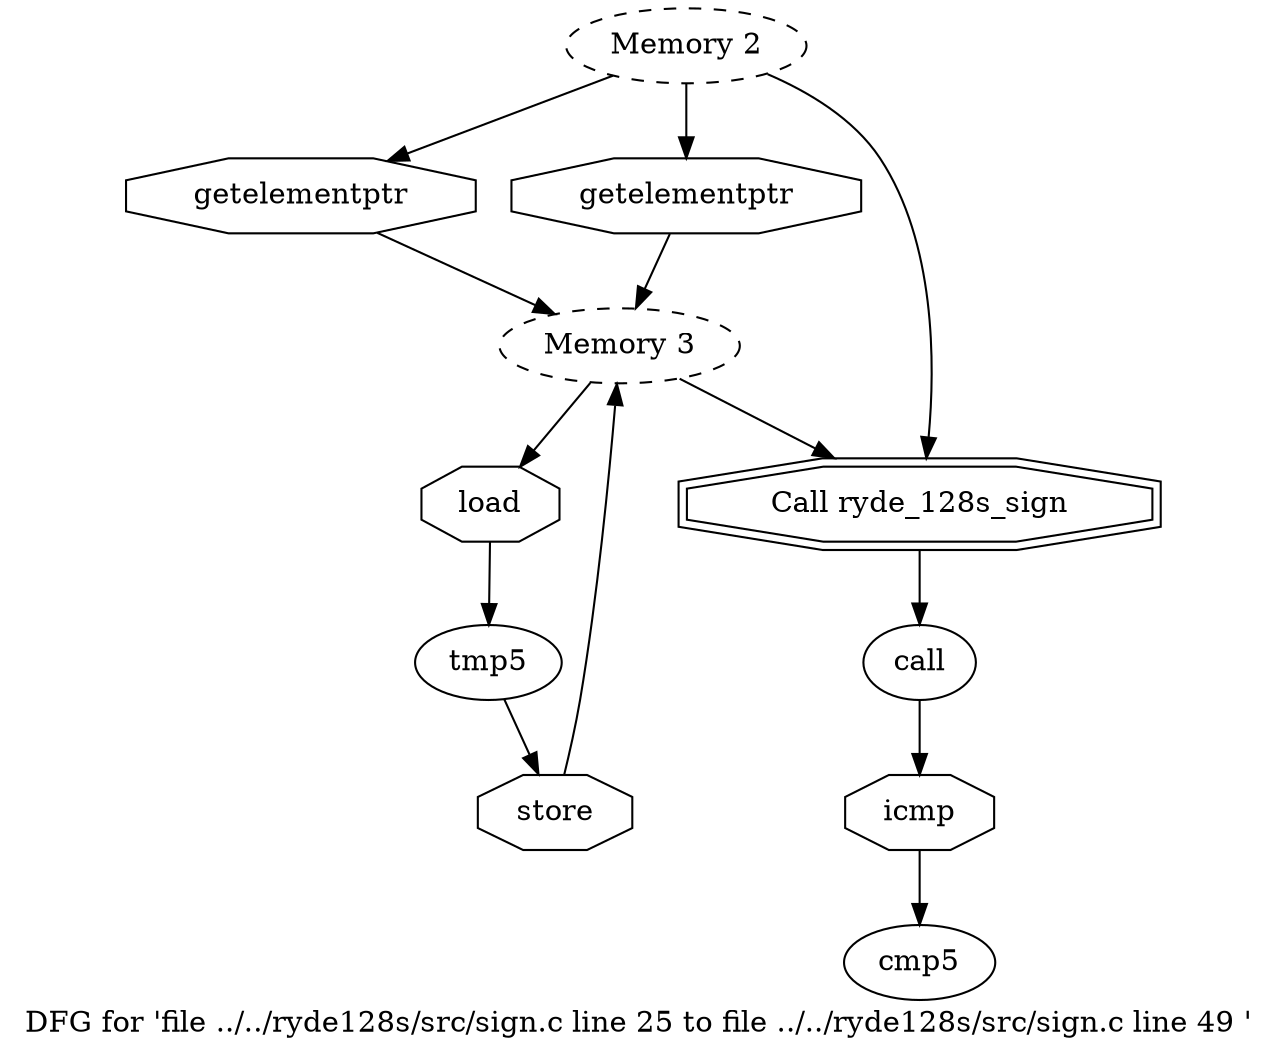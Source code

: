 digraph "DFG for 'file ../../ryde128s/src/sign.c line 25 to file ../../ryde128s/src/sign.c line 49 '  "{
label="DFG for 'file ../../ryde128s/src/sign.c line 25 to file ../../ryde128s/src/sign.c line 49 ' ";
node_151[shape=octagon,style=solid,label="getelementptr"]
node_148[shape=ellipse,style=dashed,label="Memory 3"]
"node_151"->"node_148"
node_150[shape=octagon,style=solid,label="load"]
node_149[shape=ellipse,style=solid,label="tmp5"]
"node_150"->"node_149"
node_152[shape=octagon,style=solid,label="store"]
"node_149"->"node_152"
"node_148"->"node_150"
node_155[shape=doubleoctagon,style=solid,label="Call ryde_128s_sign"]
"node_148"->"node_155"
node_147[shape=ellipse,style=dashed,label="Memory 2"]
"node_147"->"node_151"
node_153[shape=octagon,style=solid,label="getelementptr"]
"node_147"->"node_153"
"node_147"->"node_155"
"node_152"->"node_148"
"node_153"->"node_148"
node_154[shape=ellipse,style=solid,label="call"]
node_157[shape=octagon,style=solid,label="icmp"]
"node_154"->"node_157"
"node_155"->"node_154"
node_156[shape=ellipse,style=solid,label="cmp5"]
"node_157"->"node_156"
}

